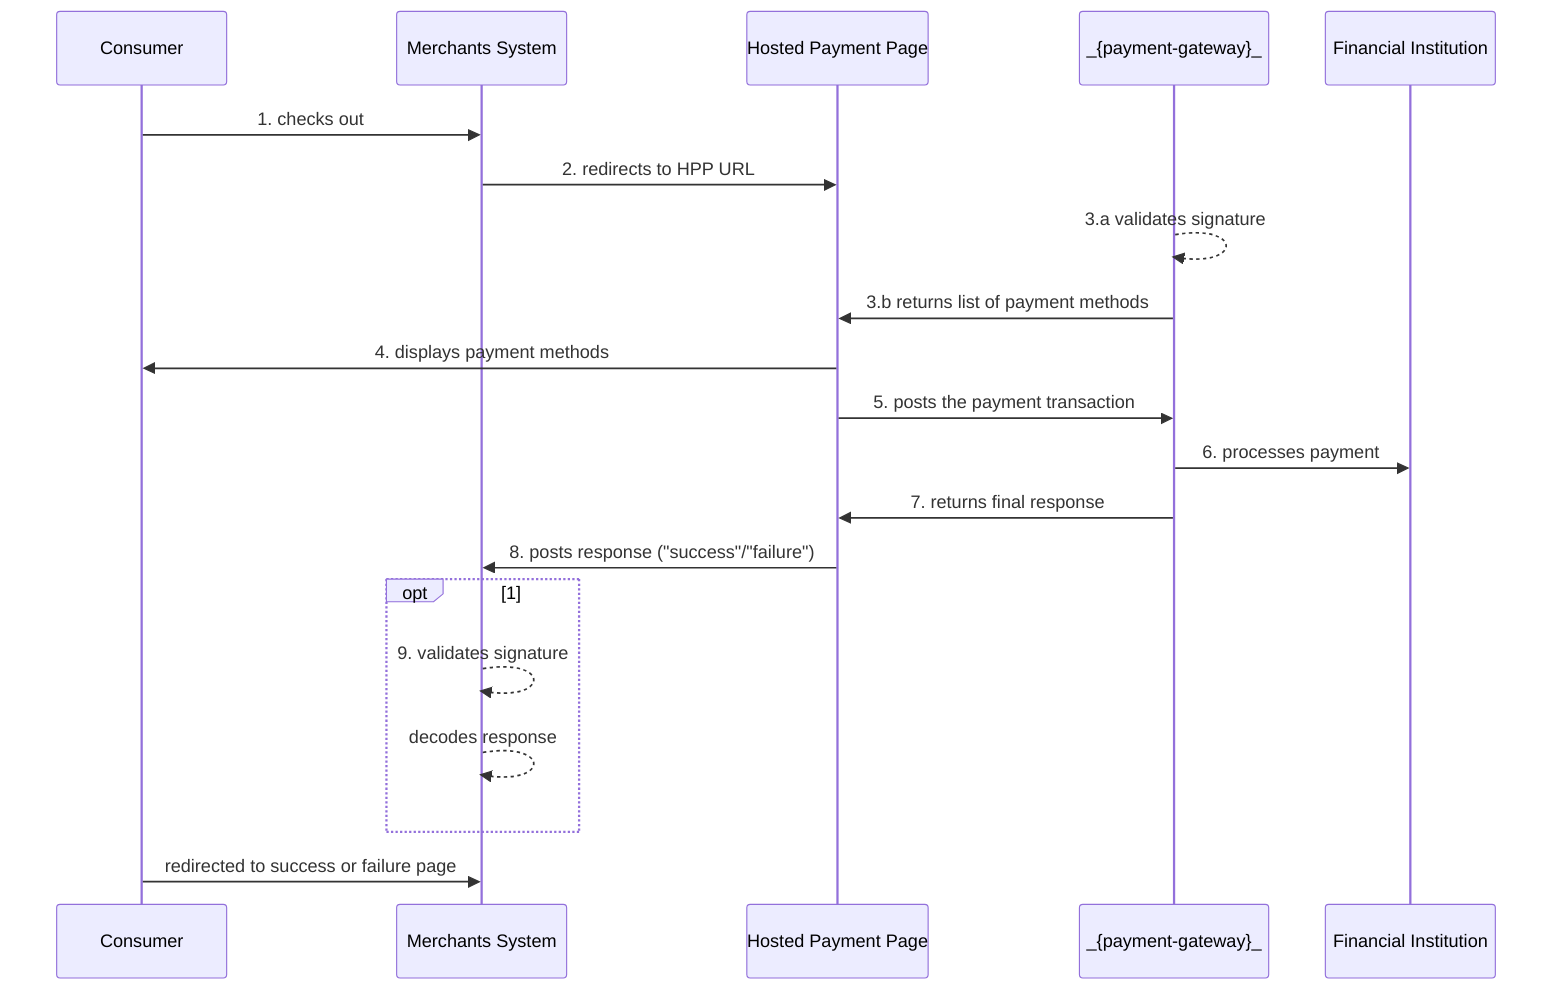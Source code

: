 sequenceDiagram

    participant A as Consumer

    participant B as Merchants System

    participant C as Hosted Payment Page

    participant D as _{payment-gateway}_

    participant E as Financial Institution

        A ->> B: 1. checks out

        B ->> C: 2. redirects to HPP URL

        D -->> D: 3.a validates signature

	      D ->> C: 3.b returns list of payment methods

        C ->> A: 4. displays payment methods

        C ->> D: 5. posts the payment transaction

        D ->> E: 6. processes payment

        D ->> C: 7. returns final response

        C ->> B: 8. posts response ("success"/"failure")

        opt 1

        B -->> B: 9. validates signature

        B -->> B: decodes response

        end

        A ->> B: redirected to success or failure page